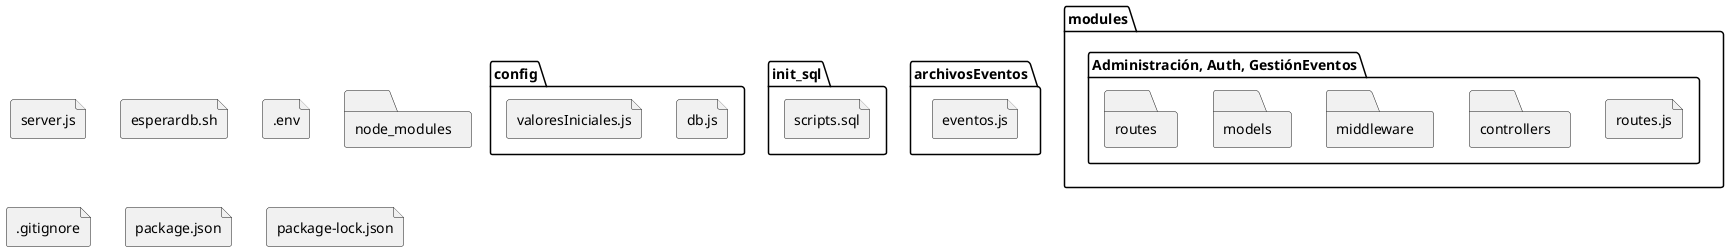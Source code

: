 @startuml

package "node_modules" {
    folder "node_modules" {
    }
}

package "config" {
    folder "config" {
        file "db.js"
        file "valoresIniciales.js"
    }
}

package "init_sql" {
    folder "init_sql" {
        file "scripts.sql"
    }
}

package "archivosEventos" {
    folder "archivosEventos" {
        file "eventos.js"
    }
}

package "modules" {
    package "Administración, Auth, GestiónEventos" {
        folder "controllers" {
        }
        folder "middleware" {
        }
        folder "models" {
        }
        folder "routes" {
        }
        file "routes.js"
    }
}

file "server.js"
file "esperardb.sh"
file ".env"
file ".gitignore"
file "package.json"
file "package-lock.json"

@enduml
